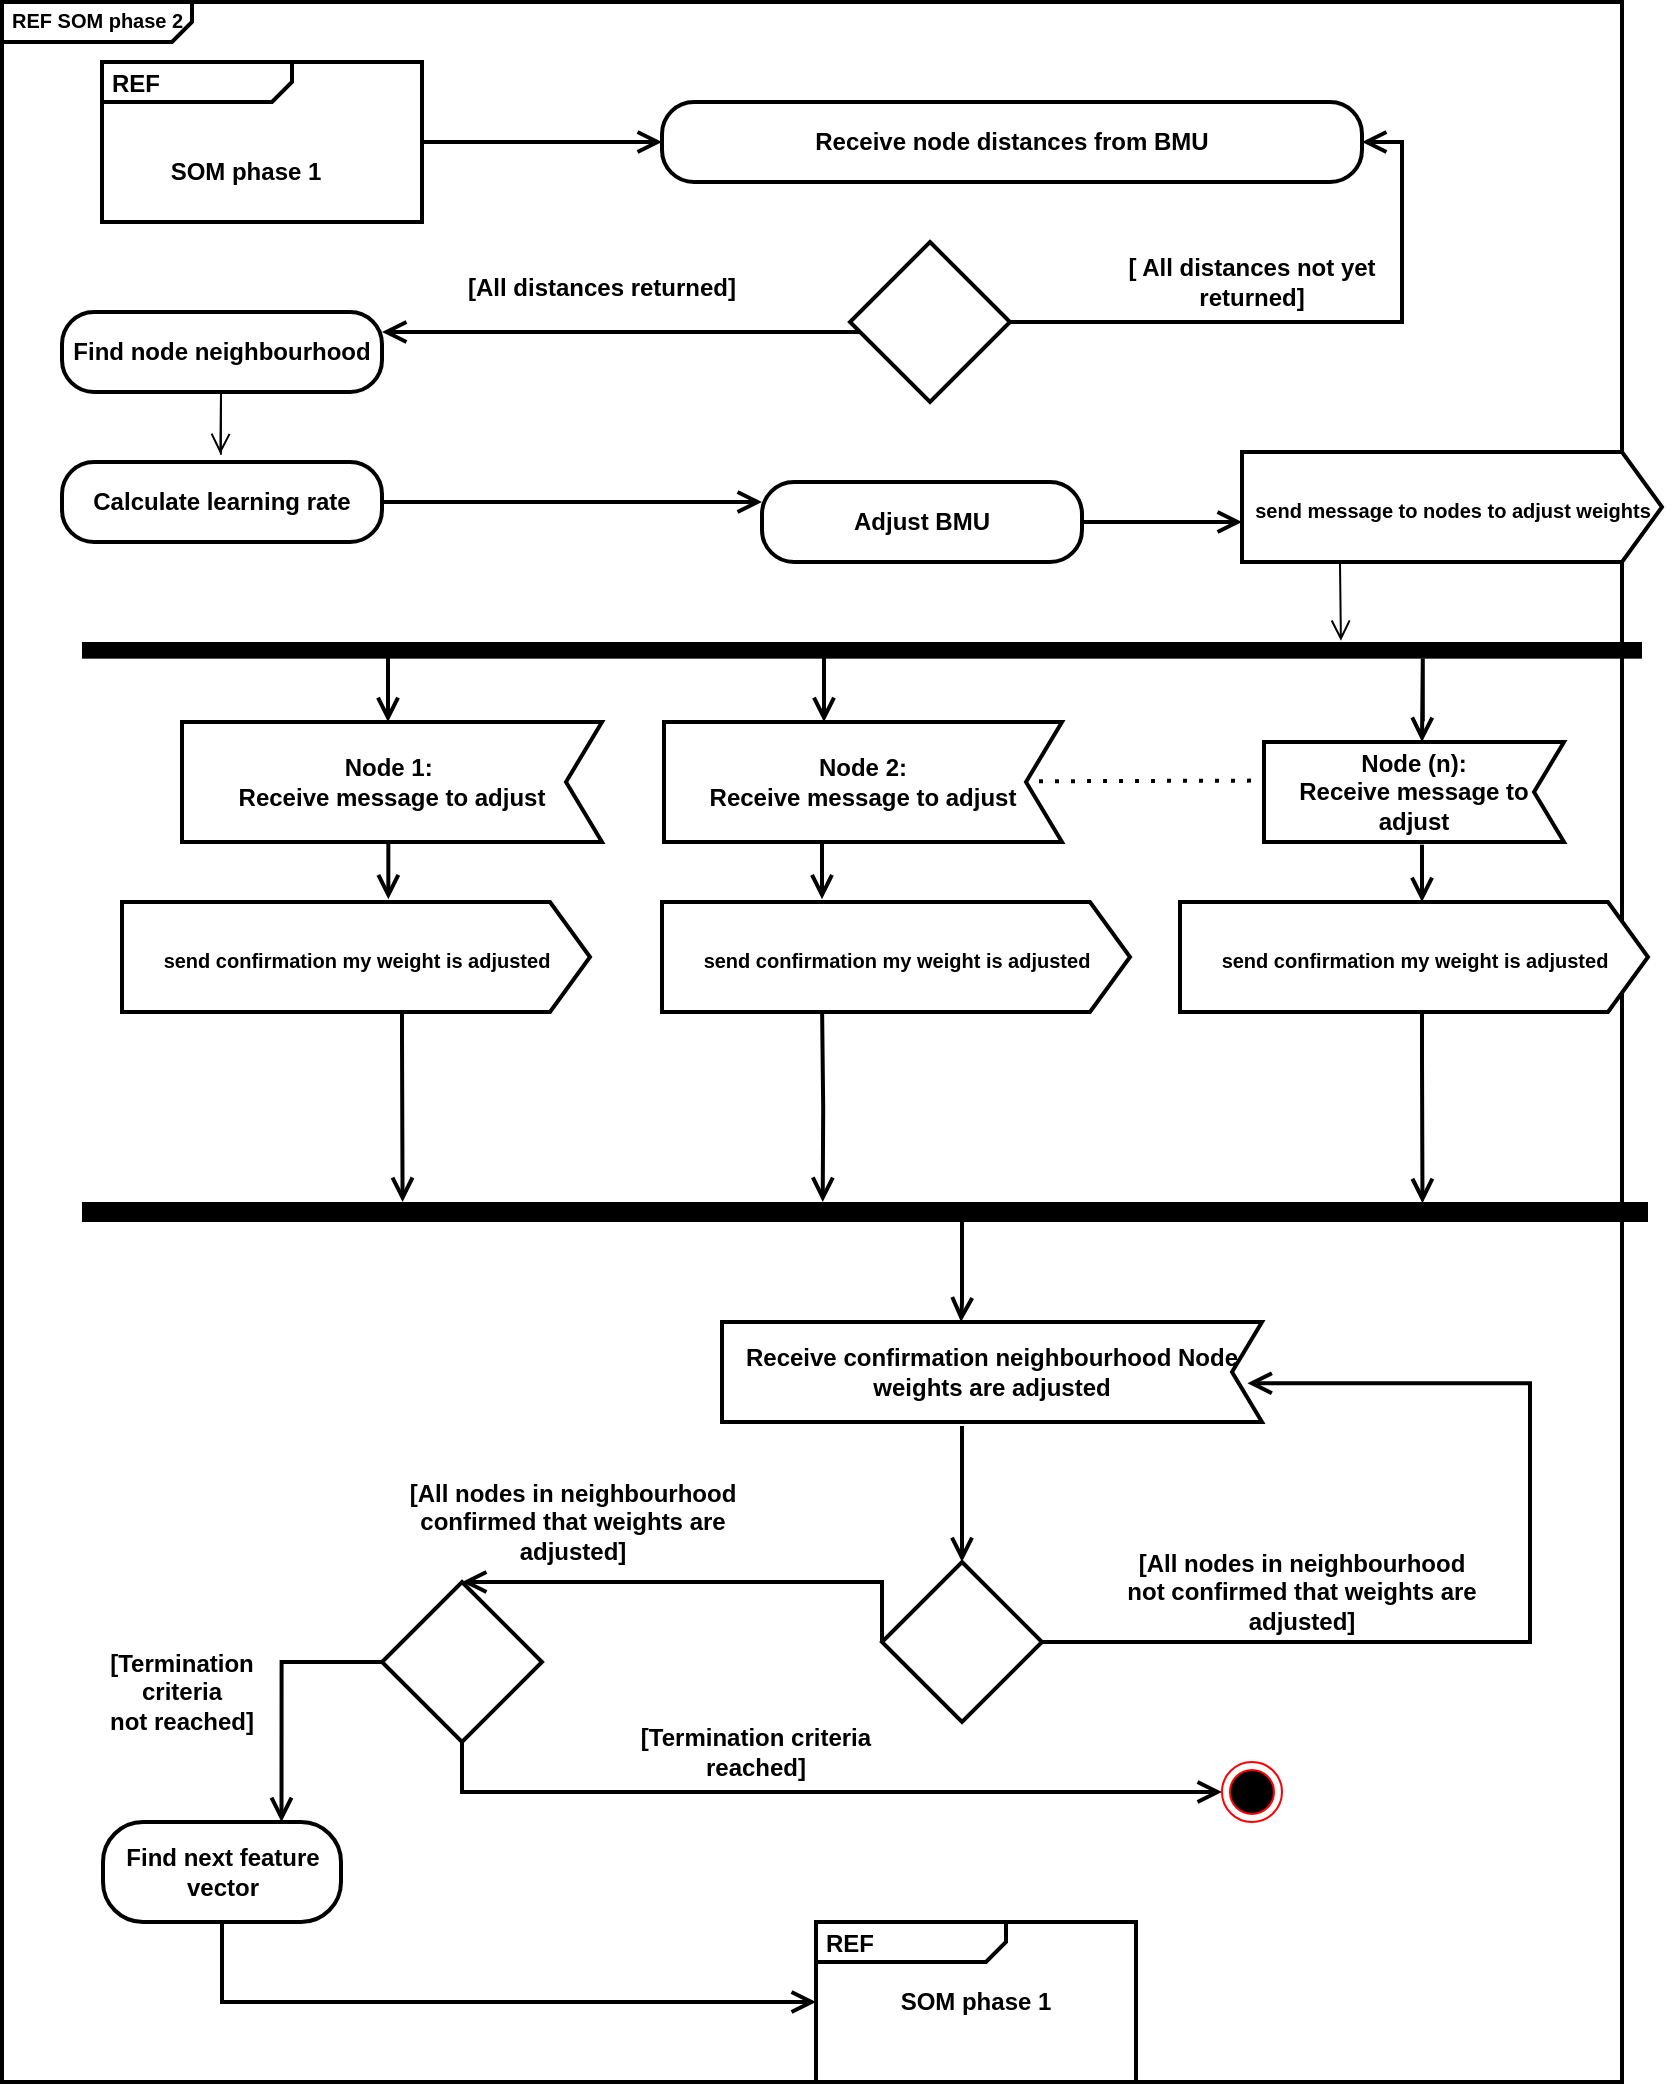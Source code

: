 <mxfile version="15.8.3" type="github">
  <diagram id="KT-87yykqK8TVKUzaxC3" name="Page-1">
    <mxGraphModel dx="1865" dy="-632" grid="1" gridSize="10" guides="1" tooltips="1" connect="1" arrows="1" fold="1" page="1" pageScale="1" pageWidth="827" pageHeight="1169" math="0" shadow="0">
      <root>
        <mxCell id="0" />
        <mxCell id="1" parent="0" />
        <mxCell id="45yZecYVdpde9K0zM8W2-97" value="&lt;p style=&quot;margin: 0px ; margin-top: 4px ; margin-left: 5px ; text-align: left&quot;&gt;&lt;b&gt;REF SOM phase 2&lt;/b&gt;&lt;/p&gt;" style="html=1;shape=mxgraph.sysml.package;overflow=fill;labelX=95;align=left;spacingLeft=5;verticalAlign=top;spacingTop=-3;fontSize=10;strokeWidth=2;" vertex="1" parent="1">
          <mxGeometry x="-10" y="1170" width="810" height="1040" as="geometry" />
        </mxCell>
        <mxCell id="LN7OU6Dx7ajpe7y_HlBM-2" value="" style="endArrow=none;dashed=1;html=1;dashPattern=1 3;strokeWidth=2;rounded=0;" parent="1" edge="1">
          <mxGeometry width="50" height="50" relative="1" as="geometry">
            <mxPoint x="492.5" y="1559.67" as="sourcePoint" />
            <mxPoint x="662.5" y="1559.17" as="targetPoint" />
          </mxGeometry>
        </mxCell>
        <mxCell id="LN7OU6Dx7ajpe7y_HlBM-18" value="&lt;b&gt;[All nodes in neighbourhood not confirmed that weights are adjusted]&lt;/b&gt;" style="text;html=1;strokeColor=none;fillColor=none;align=center;verticalAlign=middle;whiteSpace=wrap;rounded=0;labelBackgroundColor=#FFFFFF;" parent="1" vertex="1">
          <mxGeometry x="550" y="1950" width="180" height="30" as="geometry" />
        </mxCell>
        <mxCell id="LN7OU6Dx7ajpe7y_HlBM-20" value="&lt;b&gt;[Termination criteria reached]&lt;/b&gt;" style="text;html=1;strokeColor=none;fillColor=none;align=center;verticalAlign=middle;whiteSpace=wrap;rounded=0;labelBackgroundColor=#FFFFFF;" parent="1" vertex="1">
          <mxGeometry x="290" y="2030" width="154" height="30" as="geometry" />
        </mxCell>
        <mxCell id="LN7OU6Dx7ajpe7y_HlBM-23" value="" style="html=1;points=[];perimeter=orthogonalPerimeter;fillColor=#000000;strokeColor=none;direction=north;" parent="1" vertex="1">
          <mxGeometry x="30" y="1490" width="780" height="8.33" as="geometry" />
        </mxCell>
        <mxCell id="_mFUUYPiHRBAVBRhQgEM-2" value="&lt;b&gt;[Termination criteria not&amp;nbsp;reached]&lt;/b&gt;" style="text;html=1;strokeColor=none;fillColor=none;align=center;verticalAlign=middle;whiteSpace=wrap;rounded=0;labelBackgroundColor=#FFFFFF;rotation=0;" parent="1" vertex="1">
          <mxGeometry x="30" y="2000" width="100" height="30" as="geometry" />
        </mxCell>
        <mxCell id="45yZecYVdpde9K0zM8W2-2" value="&lt;b&gt;Receive node distances from BMU&lt;/b&gt;" style="rounded=1;whiteSpace=wrap;html=1;arcSize=40;fontColor=#000000;fillColor=#FFFFFF;strokeColor=#000000;strokeWidth=2;" vertex="1" parent="1">
          <mxGeometry x="320" y="1220" width="350" height="40" as="geometry" />
        </mxCell>
        <mxCell id="45yZecYVdpde9K0zM8W2-3" value="" style="rhombus;whiteSpace=wrap;html=1;strokeWidth=2;" vertex="1" parent="1">
          <mxGeometry x="414" y="1290" width="80" height="80" as="geometry" />
        </mxCell>
        <mxCell id="45yZecYVdpde9K0zM8W2-4" value="" style="edgeStyle=orthogonalEdgeStyle;html=1;verticalAlign=bottom;endArrow=open;endSize=8;strokeColor=#000000;rounded=0;entryX=1;entryY=0.5;entryDx=0;entryDy=0;exitX=1;exitY=0.5;exitDx=0;exitDy=0;strokeWidth=2;" edge="1" parent="1" source="45yZecYVdpde9K0zM8W2-3" target="45yZecYVdpde9K0zM8W2-2">
          <mxGeometry relative="1" as="geometry">
            <mxPoint x="1380" y="2310" as="targetPoint" />
            <mxPoint x="1380" y="2300" as="sourcePoint" />
            <Array as="points">
              <mxPoint x="690" y="1330" />
              <mxPoint x="690" y="1240" />
            </Array>
          </mxGeometry>
        </mxCell>
        <mxCell id="45yZecYVdpde9K0zM8W2-7" value="&lt;b&gt;Calculate learning rate&lt;/b&gt;" style="rounded=1;whiteSpace=wrap;html=1;arcSize=40;fontColor=#000000;fillColor=#FFFFFF;strokeColor=#000000;strokeWidth=2;" vertex="1" parent="1">
          <mxGeometry x="20" y="1400" width="160" height="40" as="geometry" />
        </mxCell>
        <mxCell id="45yZecYVdpde9K0zM8W2-9" value="&lt;b&gt;Adjust BMU&lt;/b&gt;" style="rounded=1;whiteSpace=wrap;html=1;arcSize=40;fontColor=#000000;fillColor=#FFFFFF;strokeColor=#000000;strokeWidth=2;" vertex="1" parent="1">
          <mxGeometry x="370" y="1410" width="160" height="40" as="geometry" />
        </mxCell>
        <mxCell id="45yZecYVdpde9K0zM8W2-11" value="" style="edgeStyle=orthogonalEdgeStyle;html=1;verticalAlign=bottom;endArrow=open;endSize=8;strokeColor=#000000;rounded=0;exitX=1;exitY=0.5;exitDx=0;exitDy=0;entryX=0;entryY=0.5;entryDx=0;entryDy=0;strokeWidth=2;" edge="1" parent="1" source="45yZecYVdpde9K0zM8W2-9">
          <mxGeometry relative="1" as="geometry">
            <mxPoint x="610" y="1430" as="targetPoint" />
            <mxPoint x="919.29" y="2070" as="sourcePoint" />
            <Array as="points" />
          </mxGeometry>
        </mxCell>
        <mxCell id="45yZecYVdpde9K0zM8W2-12" value="&lt;b&gt;Find node neighbourhood&lt;/b&gt;" style="rounded=1;whiteSpace=wrap;html=1;arcSize=40;fontColor=#000000;fillColor=#FFFFFF;strokeColor=#000000;strokeWidth=2;" vertex="1" parent="1">
          <mxGeometry x="20" y="1325" width="160" height="40" as="geometry" />
        </mxCell>
        <mxCell id="45yZecYVdpde9K0zM8W2-14" value="&lt;span&gt;&lt;b&gt;[ All distances not yet returned]&lt;/b&gt;&lt;/span&gt;" style="text;html=1;strokeColor=none;fillColor=none;align=center;verticalAlign=middle;whiteSpace=wrap;rounded=0;labelBackgroundColor=#FFFFFF;" vertex="1" parent="1">
          <mxGeometry x="540" y="1295" width="150" height="30" as="geometry" />
        </mxCell>
        <mxCell id="45yZecYVdpde9K0zM8W2-15" value="&lt;span&gt;&lt;b&gt;[All distances returned]&lt;/b&gt;&lt;/span&gt;" style="text;html=1;strokeColor=none;fillColor=none;align=center;verticalAlign=middle;whiteSpace=wrap;rounded=0;labelBackgroundColor=#FFFFFF;" vertex="1" parent="1">
          <mxGeometry x="200" y="1300" width="180" height="25" as="geometry" />
        </mxCell>
        <mxCell id="45yZecYVdpde9K0zM8W2-16" value="" style="edgeStyle=orthogonalEdgeStyle;html=1;verticalAlign=bottom;endArrow=open;endSize=8;strokeColor=#000000;rounded=0;entryX=1.08;entryY=0.807;entryDx=0;entryDy=0;entryPerimeter=0;" edge="1" parent="1" target="LN7OU6Dx7ajpe7y_HlBM-23">
          <mxGeometry relative="1" as="geometry">
            <mxPoint x="1430" y="2380.5" as="targetPoint" />
            <mxPoint x="659" y="1450" as="sourcePoint" />
            <Array as="points">
              <mxPoint x="659" y="1451" />
            </Array>
          </mxGeometry>
        </mxCell>
        <mxCell id="45yZecYVdpde9K0zM8W2-22" value="" style="edgeStyle=orthogonalEdgeStyle;html=1;verticalAlign=bottom;endArrow=open;endSize=8;strokeColor=#000000;rounded=0;" edge="1" parent="1">
          <mxGeometry relative="1" as="geometry">
            <mxPoint x="99.17" y="1396" as="targetPoint" />
            <mxPoint x="99.46" y="1396.33" as="sourcePoint" />
            <Array as="points">
              <mxPoint x="99.46" y="1365" />
              <mxPoint x="99.46" y="1365" />
            </Array>
          </mxGeometry>
        </mxCell>
        <mxCell id="45yZecYVdpde9K0zM8W2-23" value="" style="edgeStyle=orthogonalEdgeStyle;html=1;verticalAlign=bottom;endArrow=open;endSize=8;strokeColor=#000000;rounded=0;entryX=1;entryY=0.25;entryDx=0;entryDy=0;startArrow=none;exitX=0.063;exitY=0.563;exitDx=0;exitDy=0;exitPerimeter=0;strokeWidth=2;" edge="1" parent="1" source="45yZecYVdpde9K0zM8W2-3" target="45yZecYVdpde9K0zM8W2-12">
          <mxGeometry relative="1" as="geometry">
            <mxPoint x="1025" y="2305" as="targetPoint" />
            <mxPoint x="1285" y="2305" as="sourcePoint" />
            <Array as="points" />
          </mxGeometry>
        </mxCell>
        <mxCell id="45yZecYVdpde9K0zM8W2-31" value="&lt;p style=&quot;margin: 0px ; margin-top: 4px ; margin-left: 5px ; text-align: left&quot;&gt;&lt;b&gt;REF&amp;nbsp;&lt;/b&gt;&lt;/p&gt;" style="html=1;shape=mxgraph.sysml.package;overflow=fill;labelX=95;align=left;spacingLeft=5;verticalAlign=top;spacingTop=-3;strokeWidth=2;" vertex="1" parent="1">
          <mxGeometry x="40" y="1200" width="160" height="80" as="geometry" />
        </mxCell>
        <mxCell id="45yZecYVdpde9K0zM8W2-32" value="" style="edgeStyle=orthogonalEdgeStyle;html=1;verticalAlign=bottom;endArrow=open;endSize=8;strokeColor=#000000;rounded=0;entryX=0;entryY=0.5;entryDx=0;entryDy=0;exitX=1;exitY=0.5;exitDx=0;exitDy=0;exitPerimeter=0;strokeWidth=2;" edge="1" parent="1" source="45yZecYVdpde9K0zM8W2-31" target="45yZecYVdpde9K0zM8W2-2">
          <mxGeometry relative="1" as="geometry">
            <mxPoint x="1310" y="2180" as="targetPoint" />
            <mxPoint x="1160" y="2080" as="sourcePoint" />
            <Array as="points">
              <mxPoint x="280" y="1240" />
            </Array>
          </mxGeometry>
        </mxCell>
        <mxCell id="45yZecYVdpde9K0zM8W2-33" value="&lt;p style=&quot;margin: 0px ; margin-top: 4px ; margin-left: 5px ; text-align: left&quot;&gt;&lt;b&gt;REF&lt;/b&gt;&lt;/p&gt;" style="html=1;shape=mxgraph.sysml.package;overflow=fill;labelX=95;align=left;spacingLeft=5;verticalAlign=top;spacingTop=-3;strokeWidth=2;" vertex="1" parent="1">
          <mxGeometry x="397" y="2130" width="160" height="80" as="geometry" />
        </mxCell>
        <mxCell id="45yZecYVdpde9K0zM8W2-37" value="Node 1: &#xa;Receive message to adjust" style="shape=mxgraph.sysml.accEvent;flipH=1;whiteSpace=wrap;align=center;strokeWidth=2;fontStyle=1" vertex="1" parent="1">
          <mxGeometry x="80" y="1530" width="210" height="60" as="geometry" />
        </mxCell>
        <mxCell id="45yZecYVdpde9K0zM8W2-39" value="Node (n): &#xa;Receive message to adjust" style="shape=mxgraph.sysml.accEvent;flipH=1;whiteSpace=wrap;align=center;fontStyle=1;strokeWidth=2;" vertex="1" parent="1">
          <mxGeometry x="621" y="1540" width="150" height="50" as="geometry" />
        </mxCell>
        <mxCell id="45yZecYVdpde9K0zM8W2-42" value="&lt;font style=&quot;font-size: 10px&quot;&gt;&lt;b&gt;send message to nodes to adjust weights&lt;/b&gt;&lt;/font&gt;" style="html=1;shape=mxgraph.infographic.ribbonSimple;notch1=0;notch2=20;align=center;verticalAlign=middle;fontSize=14;fontStyle=0;fillColor=#FFFFFF;strokeWidth=2;" vertex="1" parent="1">
          <mxGeometry x="610" y="1395" width="210" height="55" as="geometry" />
        </mxCell>
        <mxCell id="45yZecYVdpde9K0zM8W2-44" value="" style="edgeStyle=orthogonalEdgeStyle;html=1;verticalAlign=bottom;endArrow=open;endSize=8;strokeColor=#000000;rounded=0;entryX=0;entryY=0.25;entryDx=0;entryDy=0;exitX=1;exitY=0.5;exitDx=0;exitDy=0;strokeWidth=2;" edge="1" parent="1" source="45yZecYVdpde9K0zM8W2-7" target="45yZecYVdpde9K0zM8W2-9">
          <mxGeometry relative="1" as="geometry">
            <mxPoint x="320" y="1550" as="targetPoint" />
            <mxPoint x="220" y="1570" as="sourcePoint" />
            <Array as="points" />
          </mxGeometry>
        </mxCell>
        <mxCell id="45yZecYVdpde9K0zM8W2-48" value="" style="edgeStyle=orthogonalEdgeStyle;html=1;verticalAlign=bottom;endArrow=open;endSize=8;strokeColor=#000000;rounded=0;strokeWidth=2;" edge="1" parent="1">
          <mxGeometry relative="1" as="geometry">
            <mxPoint x="183.17" y="1618.67" as="targetPoint" />
            <mxPoint x="183.17" y="1590" as="sourcePoint" />
            <Array as="points">
              <mxPoint x="183.67" y="1590.34" />
              <mxPoint x="183.67" y="1590.34" />
            </Array>
          </mxGeometry>
        </mxCell>
        <mxCell id="45yZecYVdpde9K0zM8W2-49" value="" style="edgeStyle=orthogonalEdgeStyle;html=1;verticalAlign=bottom;endArrow=open;endSize=8;strokeColor=#000000;rounded=0;strokeWidth=2;" edge="1" parent="1">
          <mxGeometry relative="1" as="geometry">
            <mxPoint x="183" y="1530" as="targetPoint" />
            <mxPoint x="183" y="1494" as="sourcePoint" />
            <Array as="points">
              <mxPoint x="183" y="1530" />
              <mxPoint x="183" y="1530" />
            </Array>
          </mxGeometry>
        </mxCell>
        <mxCell id="45yZecYVdpde9K0zM8W2-52" value="" style="edgeStyle=orthogonalEdgeStyle;html=1;verticalAlign=bottom;endArrow=open;endSize=8;strokeColor=#000000;rounded=0;strokeWidth=2;entryX=0.94;entryY=0.856;entryDx=0;entryDy=0;entryPerimeter=0;" edge="1" parent="1" source="45yZecYVdpde9K0zM8W2-86" target="45yZecYVdpde9K0zM8W2-54">
          <mxGeometry relative="1" as="geometry">
            <mxPoint x="732" y="1775" as="targetPoint" />
            <mxPoint x="743" y="1720" as="sourcePoint" />
            <Array as="points">
              <mxPoint x="700" y="1700" />
              <mxPoint x="700" y="1700" />
            </Array>
          </mxGeometry>
        </mxCell>
        <mxCell id="45yZecYVdpde9K0zM8W2-53" value="" style="edgeStyle=orthogonalEdgeStyle;html=1;verticalAlign=bottom;endArrow=open;endSize=8;strokeColor=#000000;rounded=0;strokeWidth=2;" edge="1" parent="1">
          <mxGeometry relative="1" as="geometry">
            <mxPoint x="700" y="1540.03" as="targetPoint" />
            <mxPoint x="700.41" y="1529.63" as="sourcePoint" />
            <Array as="points">
              <mxPoint x="700.41" y="1498.3" />
              <mxPoint x="700.41" y="1498.3" />
            </Array>
          </mxGeometry>
        </mxCell>
        <mxCell id="45yZecYVdpde9K0zM8W2-54" value="" style="html=1;points=[];perimeter=orthogonalPerimeter;fillColor=#000000;strokeColor=none;direction=north;" vertex="1" parent="1">
          <mxGeometry x="30" y="1770" width="783" height="10" as="geometry" />
        </mxCell>
        <mxCell id="45yZecYVdpde9K0zM8W2-55" value="" style="edgeStyle=orthogonalEdgeStyle;html=1;verticalAlign=bottom;endArrow=open;endSize=8;strokeColor=#000000;rounded=0;strokeWidth=2;" edge="1" parent="1">
          <mxGeometry relative="1" as="geometry">
            <mxPoint x="469.5" y="1830" as="targetPoint" />
            <mxPoint x="470" y="1770" as="sourcePoint" />
            <Array as="points">
              <mxPoint x="470.14" y="1820" />
              <mxPoint x="469.14" y="1820" />
            </Array>
          </mxGeometry>
        </mxCell>
        <mxCell id="45yZecYVdpde9K0zM8W2-57" value="" style="edgeStyle=orthogonalEdgeStyle;html=1;verticalAlign=bottom;endArrow=open;endSize=8;strokeColor=#000000;rounded=0;entryX=0.5;entryY=0;entryDx=0;entryDy=0;strokeWidth=2;" edge="1" parent="1" target="45yZecYVdpde9K0zM8W2-58">
          <mxGeometry relative="1" as="geometry">
            <mxPoint x="409.42" y="1830" as="targetPoint" />
            <mxPoint x="470" y="1882" as="sourcePoint" />
            <Array as="points">
              <mxPoint x="470" y="1882" />
            </Array>
          </mxGeometry>
        </mxCell>
        <mxCell id="45yZecYVdpde9K0zM8W2-58" value="" style="rhombus;whiteSpace=wrap;html=1;strokeWidth=2;" vertex="1" parent="1">
          <mxGeometry x="430" y="1950" width="80" height="80" as="geometry" />
        </mxCell>
        <mxCell id="45yZecYVdpde9K0zM8W2-59" value="" style="edgeStyle=orthogonalEdgeStyle;html=1;verticalAlign=bottom;endArrow=open;endSize=8;strokeColor=#000000;rounded=0;exitX=1;exitY=0.5;exitDx=0;exitDy=0;strokeWidth=2;entryX=0.027;entryY=0.612;entryDx=0;entryDy=0;entryPerimeter=0;" edge="1" parent="1" target="45yZecYVdpde9K0zM8W2-91">
          <mxGeometry relative="1" as="geometry">
            <mxPoint x="754" y="1840" as="targetPoint" />
            <mxPoint x="510" y="1990" as="sourcePoint" />
            <Array as="points">
              <mxPoint x="754" y="1990" />
              <mxPoint x="754" y="1861" />
            </Array>
          </mxGeometry>
        </mxCell>
        <mxCell id="45yZecYVdpde9K0zM8W2-60" value="" style="edgeStyle=orthogonalEdgeStyle;html=1;verticalAlign=bottom;endArrow=open;endSize=8;strokeColor=#000000;rounded=0;startArrow=none;exitX=0;exitY=0.5;exitDx=0;exitDy=0;strokeWidth=2;entryX=0.5;entryY=0;entryDx=0;entryDy=0;" edge="1" parent="1" source="45yZecYVdpde9K0zM8W2-58" target="45yZecYVdpde9K0zM8W2-61">
          <mxGeometry relative="1" as="geometry">
            <mxPoint x="240" y="1875" as="targetPoint" />
            <mxPoint x="370" y="1875" as="sourcePoint" />
            <Array as="points">
              <mxPoint x="430" y="1960" />
            </Array>
          </mxGeometry>
        </mxCell>
        <mxCell id="45yZecYVdpde9K0zM8W2-61" value="" style="rhombus;whiteSpace=wrap;html=1;strokeWidth=2;" vertex="1" parent="1">
          <mxGeometry x="180" y="1960" width="80" height="80" as="geometry" />
        </mxCell>
        <mxCell id="45yZecYVdpde9K0zM8W2-62" value="" style="edgeStyle=orthogonalEdgeStyle;html=1;verticalAlign=bottom;endArrow=open;endSize=8;strokeColor=#000000;rounded=0;strokeWidth=2;exitX=0;exitY=0.5;exitDx=0;exitDy=0;entryX=0;entryY=0.25;entryDx=0;entryDy=0;" edge="1" parent="1" source="45yZecYVdpde9K0zM8W2-61" target="45yZecYVdpde9K0zM8W2-64">
          <mxGeometry relative="1" as="geometry">
            <mxPoint x="130" y="1990" as="targetPoint" />
            <mxPoint x="150" y="1950" as="sourcePoint" />
            <Array as="points">
              <mxPoint x="130" y="2000" />
            </Array>
          </mxGeometry>
        </mxCell>
        <mxCell id="45yZecYVdpde9K0zM8W2-64" value="&lt;b&gt;Find next feature vector&lt;/b&gt;" style="rounded=1;whiteSpace=wrap;html=1;arcSize=40;fontColor=#000000;fillColor=#FFFFFF;strokeColor=#000000;direction=south;strokeWidth=2;" vertex="1" parent="1">
          <mxGeometry x="40.5" y="2080" width="119" height="50" as="geometry" />
        </mxCell>
        <mxCell id="45yZecYVdpde9K0zM8W2-65" value="" style="edgeStyle=orthogonalEdgeStyle;html=1;verticalAlign=bottom;endArrow=open;endSize=8;strokeColor=#000000;rounded=0;exitX=1;exitY=0.5;exitDx=0;exitDy=0;entryX=0;entryY=0.5;entryDx=0;entryDy=0;entryPerimeter=0;strokeWidth=2;" edge="1" parent="1" source="45yZecYVdpde9K0zM8W2-64" target="45yZecYVdpde9K0zM8W2-33">
          <mxGeometry relative="1" as="geometry">
            <mxPoint x="340" y="2180" as="targetPoint" />
            <mxPoint x="150" y="2080" as="sourcePoint" />
            <Array as="points">
              <mxPoint x="100" y="2170" />
            </Array>
          </mxGeometry>
        </mxCell>
        <mxCell id="45yZecYVdpde9K0zM8W2-66" value="" style="edgeStyle=orthogonalEdgeStyle;html=1;verticalAlign=bottom;endArrow=open;endSize=8;strokeColor=#000000;rounded=0;entryX=0;entryY=0.5;entryDx=0;entryDy=0;exitX=0.5;exitY=1;exitDx=0;exitDy=0;strokeWidth=2;" edge="1" parent="1" source="45yZecYVdpde9K0zM8W2-61" target="45yZecYVdpde9K0zM8W2-67">
          <mxGeometry relative="1" as="geometry">
            <mxPoint x="507.5" y="1975" as="targetPoint" />
            <mxPoint x="212.5" y="1940" as="sourcePoint" />
            <Array as="points">
              <mxPoint x="220" y="2065" />
            </Array>
          </mxGeometry>
        </mxCell>
        <mxCell id="45yZecYVdpde9K0zM8W2-67" value="" style="ellipse;html=1;shape=endState;fillColor=#000000;strokeColor=#ff0000;" vertex="1" parent="1">
          <mxGeometry x="600" y="2050" width="30" height="30" as="geometry" />
        </mxCell>
        <mxCell id="45yZecYVdpde9K0zM8W2-69" value="&lt;b&gt;[All nodes in neighbourhood confirmed that weights are adjusted]&lt;/b&gt;" style="text;html=1;strokeColor=none;fillColor=none;align=center;verticalAlign=middle;whiteSpace=wrap;rounded=0;labelBackgroundColor=#FFFFFF;" vertex="1" parent="1">
          <mxGeometry x="190" y="1920" width="171" height="20" as="geometry" />
        </mxCell>
        <mxCell id="45yZecYVdpde9K0zM8W2-71" value="&lt;b style=&quot;font-size: 12px ; text-align: left&quot;&gt;SOM phase 1&lt;/b&gt;" style="text;html=1;strokeColor=none;fillColor=none;align=center;verticalAlign=middle;whiteSpace=wrap;rounded=0;fontSize=10;" vertex="1" parent="1">
          <mxGeometry x="70" y="1240" width="84" height="30" as="geometry" />
        </mxCell>
        <mxCell id="45yZecYVdpde9K0zM8W2-75" value="&lt;b style=&quot;font-size: 12px ; text-align: left&quot;&gt;SOM phase 1&lt;/b&gt;" style="text;html=1;strokeColor=none;fillColor=none;align=center;verticalAlign=middle;whiteSpace=wrap;rounded=0;fontSize=10;" vertex="1" parent="1">
          <mxGeometry x="434" y="2155" width="86" height="30" as="geometry" />
        </mxCell>
        <mxCell id="45yZecYVdpde9K0zM8W2-77" style="edgeStyle=orthogonalEdgeStyle;rounded=0;orthogonalLoop=1;jettySize=auto;html=1;exitX=0.5;exitY=1;exitDx=0;exitDy=0;fontSize=10;strokeWidth=2;" edge="1" parent="1" source="45yZecYVdpde9K0zM8W2-75" target="45yZecYVdpde9K0zM8W2-75">
          <mxGeometry relative="1" as="geometry" />
        </mxCell>
        <mxCell id="45yZecYVdpde9K0zM8W2-38" value="Node 2: &#xa;Receive message to adjust" style="shape=mxgraph.sysml.accEvent;flipH=1;whiteSpace=wrap;align=center;fontStyle=1;strokeWidth=2;" vertex="1" parent="1">
          <mxGeometry x="321" y="1530" width="199" height="60" as="geometry" />
        </mxCell>
        <mxCell id="45yZecYVdpde9K0zM8W2-79" value="&lt;span style=&quot;font-size: 10px&quot;&gt;&lt;b&gt;send confirmation my weight is adjusted&lt;/b&gt;&lt;/span&gt;" style="html=1;shape=mxgraph.infographic.ribbonSimple;notch1=0;notch2=20;align=center;verticalAlign=middle;fontSize=14;fontStyle=0;fillColor=#FFFFFF;strokeWidth=2;" vertex="1" parent="1">
          <mxGeometry x="50" y="1620" width="234" height="55" as="geometry" />
        </mxCell>
        <mxCell id="45yZecYVdpde9K0zM8W2-82" value="" style="edgeStyle=orthogonalEdgeStyle;html=1;verticalAlign=bottom;endArrow=open;endSize=8;strokeColor=#000000;rounded=0;strokeWidth=2;" edge="1" parent="1">
          <mxGeometry relative="1" as="geometry">
            <mxPoint x="401" y="1530" as="targetPoint" />
            <mxPoint x="400.0" y="1493.94" as="sourcePoint" />
            <Array as="points">
              <mxPoint x="401" y="1494" />
            </Array>
          </mxGeometry>
        </mxCell>
        <mxCell id="45yZecYVdpde9K0zM8W2-83" value="&lt;span style=&quot;font-size: 10px&quot;&gt;&lt;b&gt;send confirmation my weight is adjusted&lt;/b&gt;&lt;/span&gt;" style="html=1;shape=mxgraph.infographic.ribbonSimple;notch1=0;notch2=20;align=center;verticalAlign=middle;fontSize=14;fontStyle=0;fillColor=#FFFFFF;strokeWidth=2;" vertex="1" parent="1">
          <mxGeometry x="320" y="1620" width="234" height="55" as="geometry" />
        </mxCell>
        <mxCell id="45yZecYVdpde9K0zM8W2-84" value="" style="edgeStyle=orthogonalEdgeStyle;html=1;verticalAlign=bottom;endArrow=open;endSize=8;strokeColor=#000000;rounded=0;strokeWidth=2;" edge="1" parent="1">
          <mxGeometry relative="1" as="geometry">
            <mxPoint x="400.0" y="1618.67" as="targetPoint" />
            <mxPoint x="400.0" y="1590" as="sourcePoint" />
            <Array as="points">
              <mxPoint x="400.5" y="1590.34" />
              <mxPoint x="400.5" y="1590.34" />
            </Array>
          </mxGeometry>
        </mxCell>
        <mxCell id="45yZecYVdpde9K0zM8W2-86" value="&lt;span style=&quot;font-size: 10px&quot;&gt;&lt;b&gt;send confirmation my weight is adjusted&lt;/b&gt;&lt;/span&gt;" style="html=1;shape=mxgraph.infographic.ribbonSimple;notch1=0;notch2=20;align=center;verticalAlign=middle;fontSize=14;fontStyle=0;fillColor=#FFFFFF;strokeWidth=2;" vertex="1" parent="1">
          <mxGeometry x="579" y="1620" width="234" height="55" as="geometry" />
        </mxCell>
        <mxCell id="45yZecYVdpde9K0zM8W2-87" value="" style="edgeStyle=orthogonalEdgeStyle;html=1;verticalAlign=bottom;endArrow=open;endSize=8;strokeColor=#000000;rounded=0;strokeWidth=2;" edge="1" parent="1">
          <mxGeometry relative="1" as="geometry">
            <mxPoint x="700.0" y="1620" as="targetPoint" />
            <mxPoint x="700.0" y="1591.33" as="sourcePoint" />
            <Array as="points">
              <mxPoint x="700.5" y="1591.67" />
              <mxPoint x="700.5" y="1591.67" />
            </Array>
          </mxGeometry>
        </mxCell>
        <mxCell id="45yZecYVdpde9K0zM8W2-88" value="" style="edgeStyle=orthogonalEdgeStyle;html=1;verticalAlign=bottom;endArrow=open;endSize=8;strokeColor=#000000;rounded=0;entryX=1;entryY=0.473;entryDx=0;entryDy=0;entryPerimeter=0;strokeWidth=2;" edge="1" parent="1" target="45yZecYVdpde9K0zM8W2-54">
          <mxGeometry relative="1" as="geometry">
            <mxPoint x="400.0" y="1755.01" as="targetPoint" />
            <mxPoint x="400.06" y="1675" as="sourcePoint" />
            <Array as="points" />
          </mxGeometry>
        </mxCell>
        <mxCell id="45yZecYVdpde9K0zM8W2-89" value="" style="edgeStyle=orthogonalEdgeStyle;html=1;verticalAlign=bottom;endArrow=open;endSize=8;strokeColor=#000000;rounded=0;entryX=1;entryY=0.473;entryDx=0;entryDy=0;entryPerimeter=0;strokeWidth=2;" edge="1" parent="1">
          <mxGeometry relative="1" as="geometry">
            <mxPoint x="190.299" y="1770" as="targetPoint" />
            <mxPoint x="190.0" y="1675" as="sourcePoint" />
            <Array as="points">
              <mxPoint x="190" y="1690" />
              <mxPoint x="190" y="1690" />
            </Array>
          </mxGeometry>
        </mxCell>
        <mxCell id="45yZecYVdpde9K0zM8W2-91" value="Receive confirmation neighbourhood Node weights are adjusted" style="shape=mxgraph.sysml.accEvent;flipH=1;whiteSpace=wrap;align=center;fontStyle=1;strokeWidth=2;" vertex="1" parent="1">
          <mxGeometry x="350" y="1830" width="270" height="50" as="geometry" />
        </mxCell>
      </root>
    </mxGraphModel>
  </diagram>
</mxfile>
